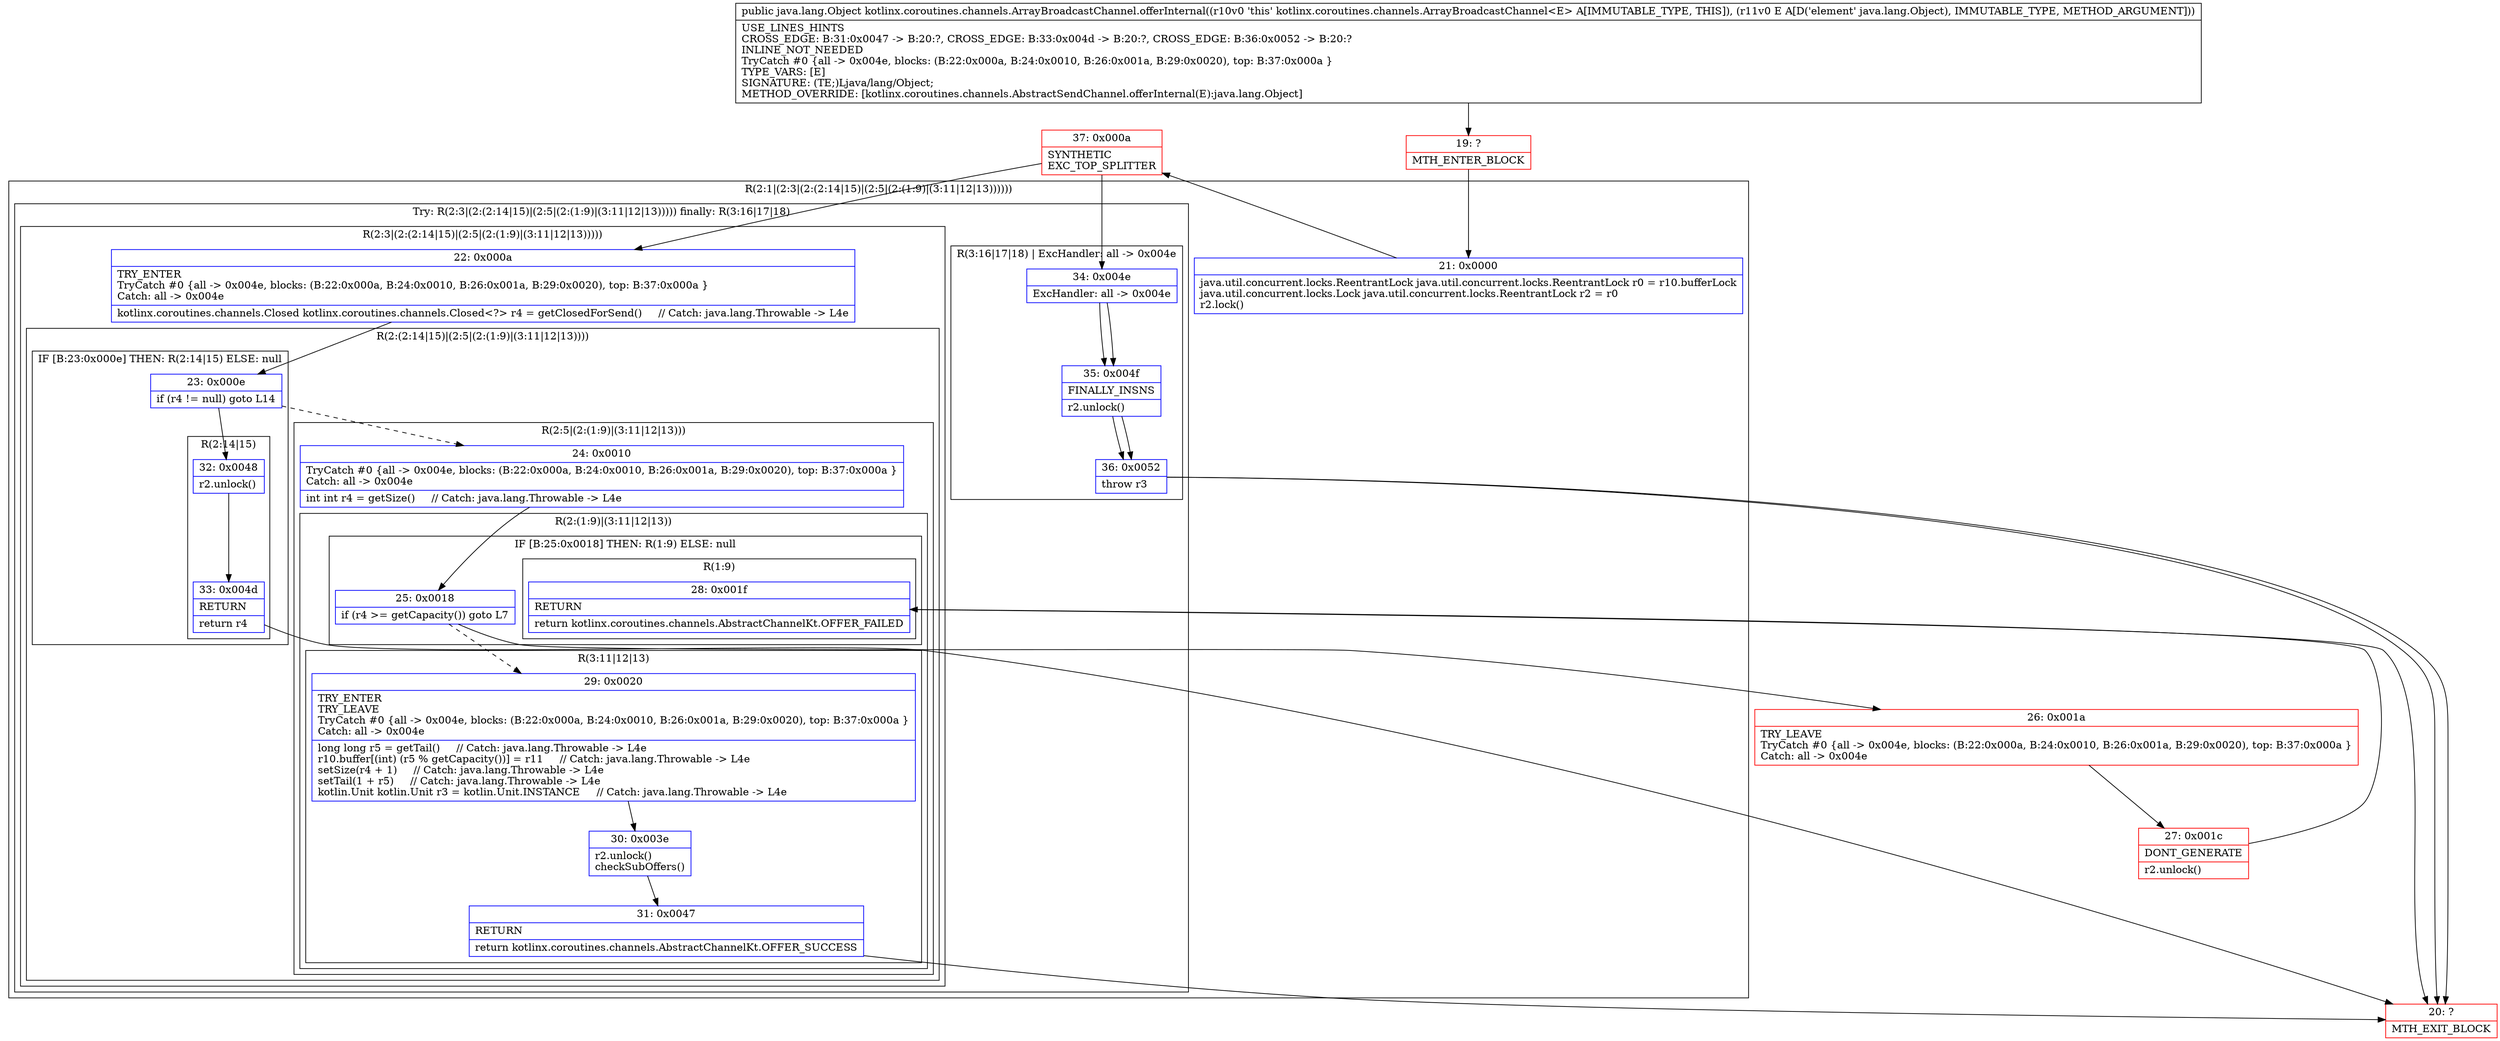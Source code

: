 digraph "CFG forkotlinx.coroutines.channels.ArrayBroadcastChannel.offerInternal(Ljava\/lang\/Object;)Ljava\/lang\/Object;" {
subgraph cluster_Region_1740213230 {
label = "R(2:1|(2:3|(2:(2:14|15)|(2:5|(2:(1:9)|(3:11|12|13))))))";
node [shape=record,color=blue];
Node_21 [shape=record,label="{21\:\ 0x0000|java.util.concurrent.locks.ReentrantLock java.util.concurrent.locks.ReentrantLock r0 = r10.bufferLock\ljava.util.concurrent.locks.Lock java.util.concurrent.locks.ReentrantLock r2 = r0\lr2.lock()\l}"];
subgraph cluster_TryCatchRegion_435816618 {
label = "Try: R(2:3|(2:(2:14|15)|(2:5|(2:(1:9)|(3:11|12|13))))) finally: R(3:16|17|18)";
node [shape=record,color=blue];
subgraph cluster_Region_1796774427 {
label = "R(2:3|(2:(2:14|15)|(2:5|(2:(1:9)|(3:11|12|13)))))";
node [shape=record,color=blue];
Node_22 [shape=record,label="{22\:\ 0x000a|TRY_ENTER\lTryCatch #0 \{all \-\> 0x004e, blocks: (B:22:0x000a, B:24:0x0010, B:26:0x001a, B:29:0x0020), top: B:37:0x000a \}\lCatch: all \-\> 0x004e\l|kotlinx.coroutines.channels.Closed kotlinx.coroutines.channels.Closed\<?\> r4 = getClosedForSend()     \/\/ Catch: java.lang.Throwable \-\> L4e\l}"];
subgraph cluster_Region_1013128627 {
label = "R(2:(2:14|15)|(2:5|(2:(1:9)|(3:11|12|13))))";
node [shape=record,color=blue];
subgraph cluster_IfRegion_1234528324 {
label = "IF [B:23:0x000e] THEN: R(2:14|15) ELSE: null";
node [shape=record,color=blue];
Node_23 [shape=record,label="{23\:\ 0x000e|if (r4 != null) goto L14\l}"];
subgraph cluster_Region_1739108588 {
label = "R(2:14|15)";
node [shape=record,color=blue];
Node_32 [shape=record,label="{32\:\ 0x0048|r2.unlock()\l}"];
Node_33 [shape=record,label="{33\:\ 0x004d|RETURN\l|return r4\l}"];
}
}
subgraph cluster_Region_899188601 {
label = "R(2:5|(2:(1:9)|(3:11|12|13)))";
node [shape=record,color=blue];
Node_24 [shape=record,label="{24\:\ 0x0010|TryCatch #0 \{all \-\> 0x004e, blocks: (B:22:0x000a, B:24:0x0010, B:26:0x001a, B:29:0x0020), top: B:37:0x000a \}\lCatch: all \-\> 0x004e\l|int int r4 = getSize()     \/\/ Catch: java.lang.Throwable \-\> L4e\l}"];
subgraph cluster_Region_1974555241 {
label = "R(2:(1:9)|(3:11|12|13))";
node [shape=record,color=blue];
subgraph cluster_IfRegion_1507398641 {
label = "IF [B:25:0x0018] THEN: R(1:9) ELSE: null";
node [shape=record,color=blue];
Node_25 [shape=record,label="{25\:\ 0x0018|if (r4 \>= getCapacity()) goto L7\l}"];
subgraph cluster_Region_691930127 {
label = "R(1:9)";
node [shape=record,color=blue];
Node_28 [shape=record,label="{28\:\ 0x001f|RETURN\l|return kotlinx.coroutines.channels.AbstractChannelKt.OFFER_FAILED\l}"];
}
}
subgraph cluster_Region_307087240 {
label = "R(3:11|12|13)";
node [shape=record,color=blue];
Node_29 [shape=record,label="{29\:\ 0x0020|TRY_ENTER\lTRY_LEAVE\lTryCatch #0 \{all \-\> 0x004e, blocks: (B:22:0x000a, B:24:0x0010, B:26:0x001a, B:29:0x0020), top: B:37:0x000a \}\lCatch: all \-\> 0x004e\l|long long r5 = getTail()     \/\/ Catch: java.lang.Throwable \-\> L4e\lr10.buffer[(int) (r5 % getCapacity())] = r11     \/\/ Catch: java.lang.Throwable \-\> L4e\lsetSize(r4 + 1)     \/\/ Catch: java.lang.Throwable \-\> L4e\lsetTail(1 + r5)     \/\/ Catch: java.lang.Throwable \-\> L4e\lkotlin.Unit kotlin.Unit r3 = kotlin.Unit.INSTANCE     \/\/ Catch: java.lang.Throwable \-\> L4e\l}"];
Node_30 [shape=record,label="{30\:\ 0x003e|r2.unlock()\lcheckSubOffers()\l}"];
Node_31 [shape=record,label="{31\:\ 0x0047|RETURN\l|return kotlinx.coroutines.channels.AbstractChannelKt.OFFER_SUCCESS\l}"];
}
}
}
}
}
subgraph cluster_Region_1087737620 {
label = "R(3:16|17|18) | ExcHandler: all \-\> 0x004e\l";
node [shape=record,color=blue];
Node_34 [shape=record,label="{34\:\ 0x004e|ExcHandler: all \-\> 0x004e\l}"];
Node_35 [shape=record,label="{35\:\ 0x004f|FINALLY_INSNS\l|r2.unlock()\l}"];
Node_36 [shape=record,label="{36\:\ 0x0052|throw r3\l}"];
}
}
}
subgraph cluster_Region_1087737620 {
label = "R(3:16|17|18) | ExcHandler: all \-\> 0x004e\l";
node [shape=record,color=blue];
Node_34 [shape=record,label="{34\:\ 0x004e|ExcHandler: all \-\> 0x004e\l}"];
Node_35 [shape=record,label="{35\:\ 0x004f|FINALLY_INSNS\l|r2.unlock()\l}"];
Node_36 [shape=record,label="{36\:\ 0x0052|throw r3\l}"];
}
Node_19 [shape=record,color=red,label="{19\:\ ?|MTH_ENTER_BLOCK\l}"];
Node_37 [shape=record,color=red,label="{37\:\ 0x000a|SYNTHETIC\lEXC_TOP_SPLITTER\l}"];
Node_26 [shape=record,color=red,label="{26\:\ 0x001a|TRY_LEAVE\lTryCatch #0 \{all \-\> 0x004e, blocks: (B:22:0x000a, B:24:0x0010, B:26:0x001a, B:29:0x0020), top: B:37:0x000a \}\lCatch: all \-\> 0x004e\l}"];
Node_27 [shape=record,color=red,label="{27\:\ 0x001c|DONT_GENERATE\l|r2.unlock()\l}"];
Node_20 [shape=record,color=red,label="{20\:\ ?|MTH_EXIT_BLOCK\l}"];
MethodNode[shape=record,label="{public java.lang.Object kotlinx.coroutines.channels.ArrayBroadcastChannel.offerInternal((r10v0 'this' kotlinx.coroutines.channels.ArrayBroadcastChannel\<E\> A[IMMUTABLE_TYPE, THIS]), (r11v0 E A[D('element' java.lang.Object), IMMUTABLE_TYPE, METHOD_ARGUMENT]))  | USE_LINES_HINTS\lCROSS_EDGE: B:31:0x0047 \-\> B:20:?, CROSS_EDGE: B:33:0x004d \-\> B:20:?, CROSS_EDGE: B:36:0x0052 \-\> B:20:?\lINLINE_NOT_NEEDED\lTryCatch #0 \{all \-\> 0x004e, blocks: (B:22:0x000a, B:24:0x0010, B:26:0x001a, B:29:0x0020), top: B:37:0x000a \}\lTYPE_VARS: [E]\lSIGNATURE: (TE;)Ljava\/lang\/Object;\lMETHOD_OVERRIDE: [kotlinx.coroutines.channels.AbstractSendChannel.offerInternal(E):java.lang.Object]\l}"];
MethodNode -> Node_19;Node_21 -> Node_37;
Node_22 -> Node_23;
Node_23 -> Node_24[style=dashed];
Node_23 -> Node_32;
Node_32 -> Node_33;
Node_33 -> Node_20;
Node_24 -> Node_25;
Node_25 -> Node_26;
Node_25 -> Node_29[style=dashed];
Node_28 -> Node_20;
Node_29 -> Node_30;
Node_30 -> Node_31;
Node_31 -> Node_20;
Node_34 -> Node_35;
Node_35 -> Node_36;
Node_36 -> Node_20;
Node_34 -> Node_35;
Node_35 -> Node_36;
Node_36 -> Node_20;
Node_19 -> Node_21;
Node_37 -> Node_22;
Node_37 -> Node_34;
Node_26 -> Node_27;
Node_27 -> Node_28;
}

